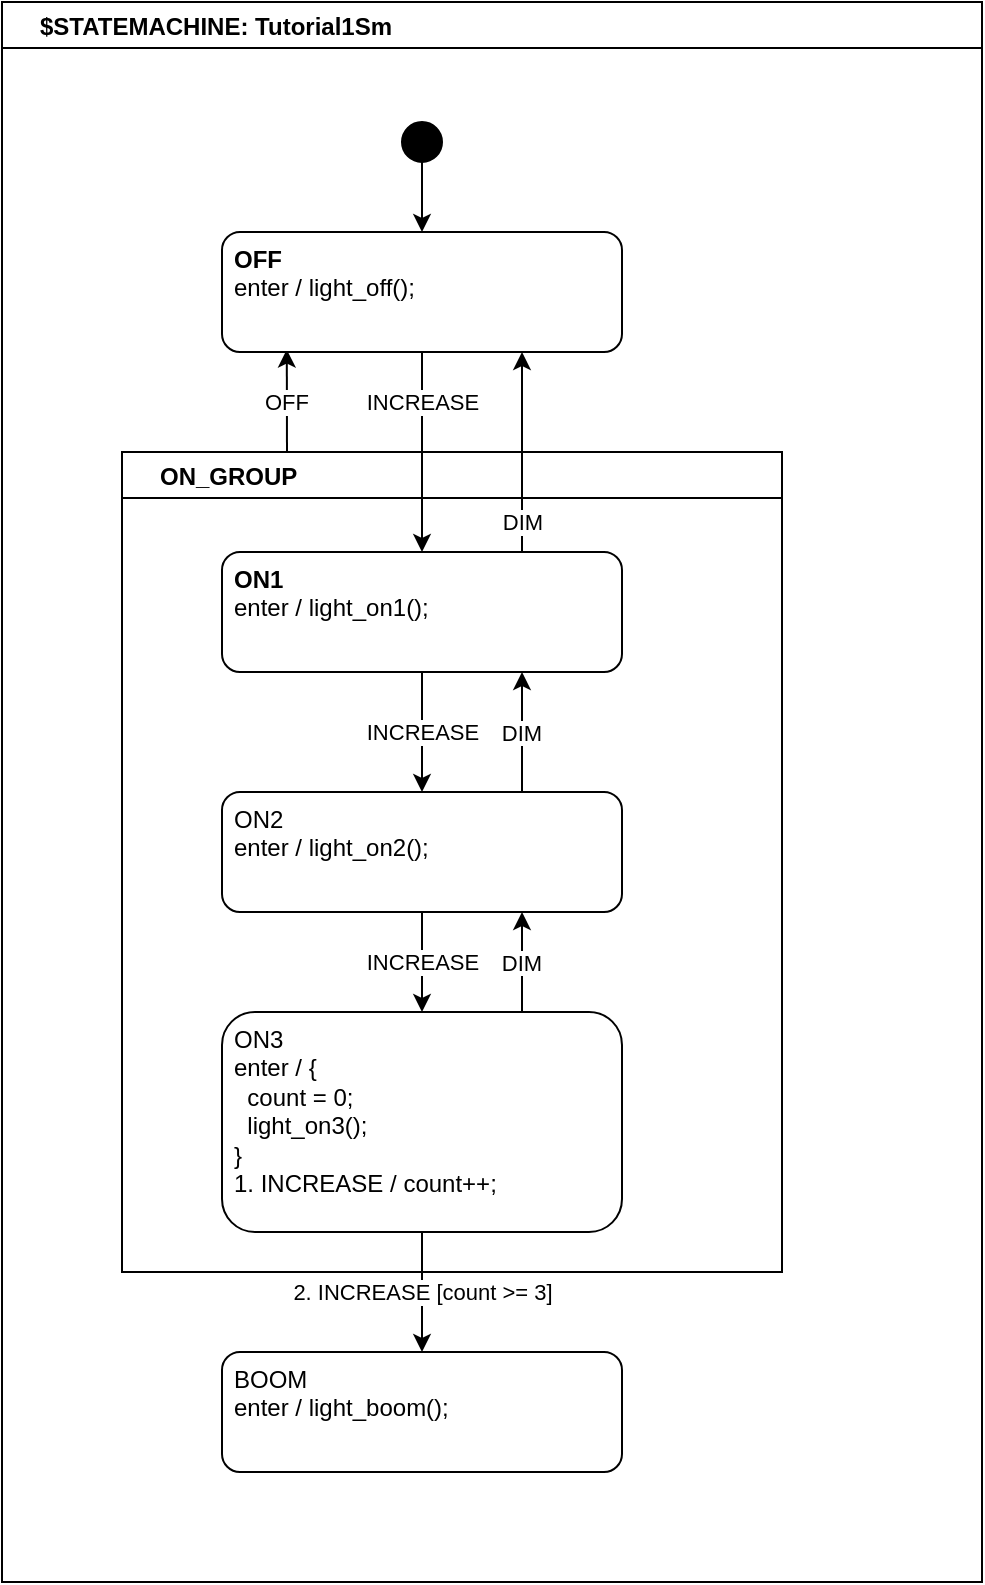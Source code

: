 <mxfile version="20.6.2" type="device"><diagram id="0kis1nlSQF1iHrYs9ELn" name="Page-1"><mxGraphModel dx="1038" dy="667" grid="1" gridSize="10" guides="1" tooltips="1" connect="1" arrows="1" fold="1" page="1" pageScale="1" pageWidth="850" pageHeight="1100" math="0" shadow="0"><root><mxCell id="0"/><mxCell id="1" parent="0"/><mxCell id="ybaX8FbpUQNGJi_0bP3v-1" value="$STATEMACHINE: Tutorial1Sm" style="swimlane;fontStyle=1;align=left;spacingLeft=17;" parent="1" vertex="1"><mxGeometry x="30" y="10" width="490" height="790" as="geometry"><mxRectangle x="10" y="10" width="230" height="100" as="alternateBounds"/></mxGeometry></mxCell><mxCell id="ybaX8FbpUQNGJi_0bP3v-2" value="OFF" style="edgeStyle=none;html=1;exitX=0.25;exitY=0;exitDx=0;exitDy=0;entryX=0.162;entryY=0.98;entryDx=0;entryDy=0;entryPerimeter=0;" parent="ybaX8FbpUQNGJi_0bP3v-1" source="ybaX8FbpUQNGJi_0bP3v-3" target="ybaX8FbpUQNGJi_0bP3v-12" edge="1"><mxGeometry relative="1" as="geometry"/></mxCell><mxCell id="ybaX8FbpUQNGJi_0bP3v-3" value="ON_GROUP" style="swimlane;fontStyle=1;align=left;spacingLeft=17;" parent="ybaX8FbpUQNGJi_0bP3v-1" vertex="1"><mxGeometry x="60" y="225" width="330" height="410" as="geometry"><mxRectangle x="65" y="230" width="140" height="40" as="alternateBounds"/></mxGeometry></mxCell><mxCell id="ybaX8FbpUQNGJi_0bP3v-4" value="INCREASE" style="rounded=0;orthogonalLoop=1;jettySize=auto;html=1;exitX=0.5;exitY=1;exitDx=0;exitDy=0;entryX=0.5;entryY=0;entryDx=0;entryDy=0;fontColor=default;" parent="ybaX8FbpUQNGJi_0bP3v-3" source="ybaX8FbpUQNGJi_0bP3v-5" target="ybaX8FbpUQNGJi_0bP3v-8" edge="1"><mxGeometry relative="1" as="geometry"/></mxCell><mxCell id="ybaX8FbpUQNGJi_0bP3v-5" value="&lt;div&gt;&lt;b&gt;ON1&lt;/b&gt;&lt;/div&gt;&lt;div&gt;enter / light_on1();&lt;/div&gt;" style="rounded=1;whiteSpace=wrap;html=1;verticalAlign=top;align=left;spacingLeft=4;" parent="ybaX8FbpUQNGJi_0bP3v-3" vertex="1"><mxGeometry x="50" y="50" width="200" height="60" as="geometry"/></mxCell><mxCell id="ybaX8FbpUQNGJi_0bP3v-6" value="INCREASE" style="edgeStyle=orthogonalEdgeStyle;curved=1;rounded=0;orthogonalLoop=1;jettySize=auto;html=1;entryX=0.5;entryY=0;entryDx=0;entryDy=0;fontColor=default;" parent="ybaX8FbpUQNGJi_0bP3v-3" source="ybaX8FbpUQNGJi_0bP3v-8" target="ybaX8FbpUQNGJi_0bP3v-10" edge="1"><mxGeometry relative="1" as="geometry"/></mxCell><mxCell id="ybaX8FbpUQNGJi_0bP3v-7" value="DIM" style="edgeStyle=orthogonalEdgeStyle;curved=1;rounded=0;orthogonalLoop=1;jettySize=auto;exitX=0.75;exitY=0;exitDx=0;exitDy=0;entryX=0.75;entryY=1;entryDx=0;entryDy=0;fontColor=default;" parent="ybaX8FbpUQNGJi_0bP3v-3" source="ybaX8FbpUQNGJi_0bP3v-8" target="ybaX8FbpUQNGJi_0bP3v-5" edge="1"><mxGeometry relative="1" as="geometry"/></mxCell><mxCell id="ybaX8FbpUQNGJi_0bP3v-8" value="&lt;div&gt;&lt;span&gt;ON2&lt;/span&gt;&lt;/div&gt;&lt;div&gt;&lt;span&gt;enter / light_on2();&lt;/span&gt;&lt;/div&gt;" style="rounded=1;whiteSpace=wrap;html=1;verticalAlign=top;align=left;spacingLeft=4;fontStyle=0" parent="ybaX8FbpUQNGJi_0bP3v-3" vertex="1"><mxGeometry x="50" y="170" width="200" height="60" as="geometry"/></mxCell><mxCell id="ybaX8FbpUQNGJi_0bP3v-9" value="DIM" style="edgeStyle=orthogonalEdgeStyle;curved=1;rounded=0;orthogonalLoop=1;jettySize=auto;exitX=0.75;exitY=0;exitDx=0;exitDy=0;entryX=0.75;entryY=1;entryDx=0;entryDy=0;fontColor=default;comic=0;" parent="ybaX8FbpUQNGJi_0bP3v-3" source="ybaX8FbpUQNGJi_0bP3v-10" target="ybaX8FbpUQNGJi_0bP3v-8" edge="1"><mxGeometry relative="1" as="geometry"/></mxCell><mxCell id="ybaX8FbpUQNGJi_0bP3v-10" value="&lt;div&gt;ON3&lt;/div&gt;&lt;div&gt;enter / {&lt;/div&gt;&lt;div&gt;&amp;nbsp; count = 0;&lt;/div&gt;&lt;div&gt;&amp;nbsp; light_on3();&lt;/div&gt;&lt;div&gt;}&lt;/div&gt;&lt;div&gt;1. INCREASE / count++;&lt;/div&gt;" style="rounded=1;whiteSpace=wrap;html=1;verticalAlign=top;align=left;spacingLeft=4;fontStyle=0" parent="ybaX8FbpUQNGJi_0bP3v-3" vertex="1"><mxGeometry x="50" y="280" width="200" height="110" as="geometry"/></mxCell><mxCell id="ybaX8FbpUQNGJi_0bP3v-11" value="INCREASE" style="edgeStyle=orthogonalEdgeStyle;curved=1;rounded=0;orthogonalLoop=1;jettySize=auto;html=1;entryX=0.5;entryY=0;entryDx=0;entryDy=0;fontColor=default;" parent="ybaX8FbpUQNGJi_0bP3v-1" source="ybaX8FbpUQNGJi_0bP3v-12" target="ybaX8FbpUQNGJi_0bP3v-5" edge="1"><mxGeometry x="-0.5" relative="1" as="geometry"><mxPoint as="offset"/></mxGeometry></mxCell><mxCell id="ybaX8FbpUQNGJi_0bP3v-12" value="&lt;div&gt;&lt;b&gt;OFF&lt;/b&gt;&lt;/div&gt;&lt;div&gt;enter / light_off();&lt;/div&gt;" style="rounded=1;whiteSpace=wrap;html=1;verticalAlign=top;align=left;spacingLeft=4;" parent="ybaX8FbpUQNGJi_0bP3v-1" vertex="1"><mxGeometry x="110" y="115" width="200" height="60" as="geometry"/></mxCell><mxCell id="ybaX8FbpUQNGJi_0bP3v-13" value="" style="edgeStyle=orthogonalEdgeStyle;curved=1;rounded=0;comic=0;orthogonalLoop=1;jettySize=auto;html=0;fontColor=default;" parent="ybaX8FbpUQNGJi_0bP3v-1" source="ybaX8FbpUQNGJi_0bP3v-14" target="ybaX8FbpUQNGJi_0bP3v-12" edge="1"><mxGeometry relative="1" as="geometry"/></mxCell><mxCell id="ybaX8FbpUQNGJi_0bP3v-14" value="$initial_state" style="ellipse;whiteSpace=wrap;html=1;fillColor=#000000;fontColor=none;noLabel=1;" parent="ybaX8FbpUQNGJi_0bP3v-1" vertex="1"><mxGeometry x="200" y="60" width="20" height="20" as="geometry"/></mxCell><mxCell id="ybaX8FbpUQNGJi_0bP3v-15" value="DIM" style="edgeStyle=orthogonalEdgeStyle;curved=1;rounded=0;orthogonalLoop=1;jettySize=auto;html=1;exitX=0.75;exitY=0;exitDx=0;exitDy=0;entryX=0.75;entryY=1;entryDx=0;entryDy=0;fontColor=default;" parent="ybaX8FbpUQNGJi_0bP3v-1" source="ybaX8FbpUQNGJi_0bP3v-5" target="ybaX8FbpUQNGJi_0bP3v-12" edge="1"><mxGeometry x="-0.7" relative="1" as="geometry"><mxPoint as="offset"/></mxGeometry></mxCell><mxCell id="ybaX8FbpUQNGJi_0bP3v-16" value="2. INCREASE [count &amp;gt;= 3]" style="edgeStyle=orthogonalEdgeStyle;curved=1;rounded=0;orthogonalLoop=1;jettySize=auto;html=1;fontColor=default;" parent="ybaX8FbpUQNGJi_0bP3v-1" source="ybaX8FbpUQNGJi_0bP3v-10" target="ybaX8FbpUQNGJi_0bP3v-17" edge="1"><mxGeometry relative="1" as="geometry"/></mxCell><mxCell id="ybaX8FbpUQNGJi_0bP3v-17" value="&lt;div&gt;BOOM&lt;/div&gt;&lt;div&gt;enter / light_boom();&lt;/div&gt;" style="rounded=1;whiteSpace=wrap;html=1;verticalAlign=top;align=left;spacingLeft=4;fontStyle=0" parent="ybaX8FbpUQNGJi_0bP3v-1" vertex="1"><mxGeometry x="110" y="675" width="200" height="60" as="geometry"/></mxCell></root></mxGraphModel></diagram></mxfile>